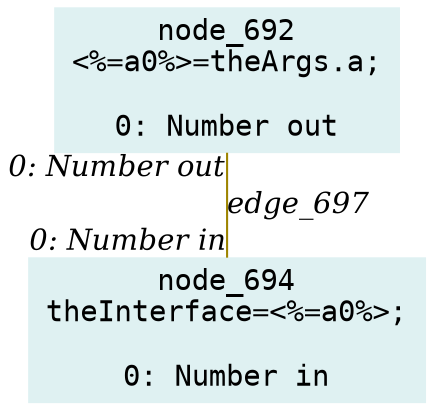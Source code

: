digraph g{node_692 [shape="box", style="filled", color="#dff1f2", fontname="Courier", label="node_692
<%=a0%>=theArgs.a;

0: Number out" ]
node_694 [shape="box", style="filled", color="#dff1f2", fontname="Courier", label="node_694
theInterface=<%=a0%>;

0: Number in" ]
node_692 -> node_694 [dir=none, arrowHead=none, fontname="Times-Italic", arrowsize=1, color="#9d8400", label="edge_697",  headlabel="0: Number in", taillabel="0: Number out" ]
}